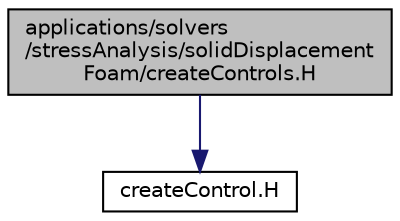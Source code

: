 digraph "applications/solvers/stressAnalysis/solidDisplacementFoam/createControls.H"
{
  bgcolor="transparent";
  edge [fontname="Helvetica",fontsize="10",labelfontname="Helvetica",labelfontsize="10"];
  node [fontname="Helvetica",fontsize="10",shape=record];
  Node1 [label="applications/solvers\l/stressAnalysis/solidDisplacement\lFoam/createControls.H",height=0.2,width=0.4,color="black", fillcolor="grey75", style="filled", fontcolor="black"];
  Node1 -> Node2 [color="midnightblue",fontsize="10",style="solid",fontname="Helvetica"];
  Node2 [label="createControl.H",height=0.2,width=0.4,color="black",URL="$a05285.html"];
}
